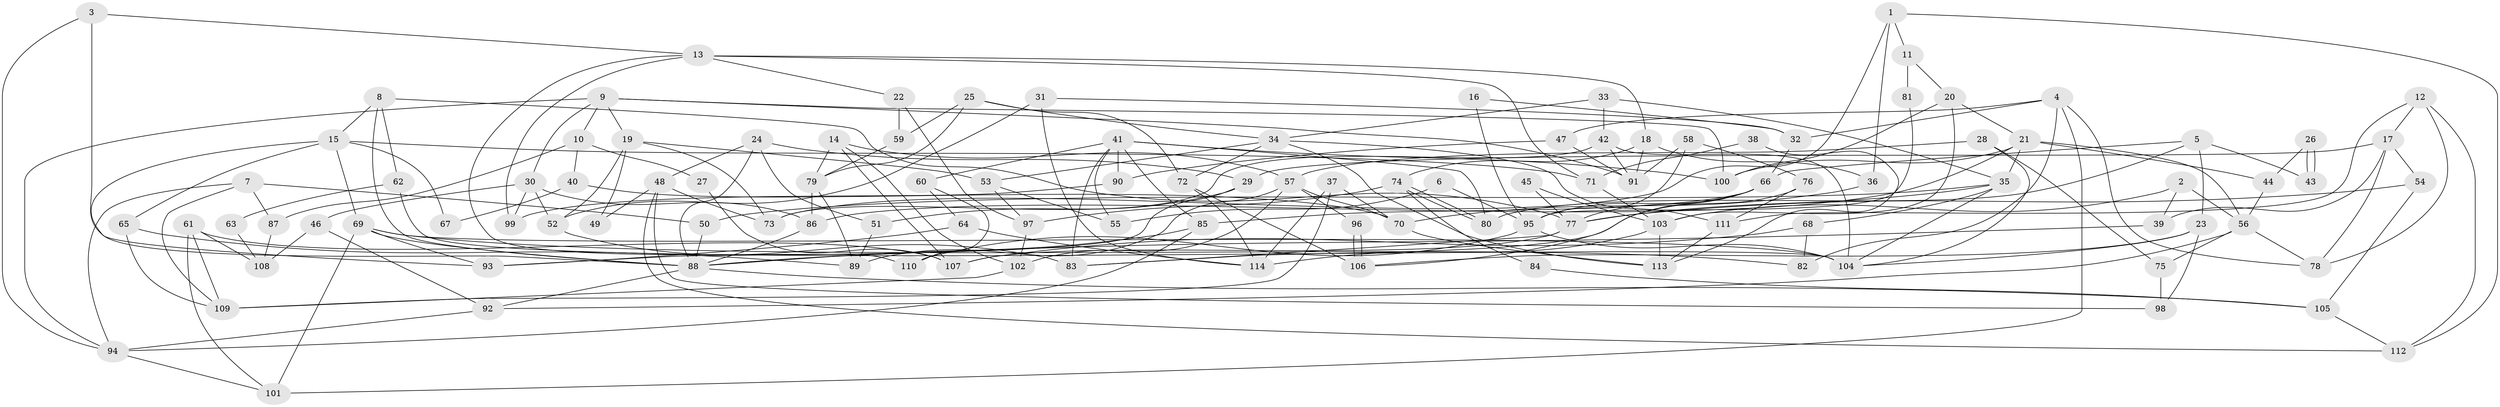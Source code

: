 // coarse degree distribution, {7: 0.14705882352941177, 8: 0.058823529411764705, 12: 0.058823529411764705, 9: 0.08823529411764706, 18: 0.029411764705882353, 3: 0.14705882352941177, 6: 0.14705882352941177, 14: 0.058823529411764705, 2: 0.11764705882352941, 11: 0.029411764705882353, 4: 0.08823529411764706, 10: 0.029411764705882353}
// Generated by graph-tools (version 1.1) at 2025/18/03/04/25 18:18:46]
// undirected, 114 vertices, 228 edges
graph export_dot {
graph [start="1"]
  node [color=gray90,style=filled];
  1;
  2;
  3;
  4;
  5;
  6;
  7;
  8;
  9;
  10;
  11;
  12;
  13;
  14;
  15;
  16;
  17;
  18;
  19;
  20;
  21;
  22;
  23;
  24;
  25;
  26;
  27;
  28;
  29;
  30;
  31;
  32;
  33;
  34;
  35;
  36;
  37;
  38;
  39;
  40;
  41;
  42;
  43;
  44;
  45;
  46;
  47;
  48;
  49;
  50;
  51;
  52;
  53;
  54;
  55;
  56;
  57;
  58;
  59;
  60;
  61;
  62;
  63;
  64;
  65;
  66;
  67;
  68;
  69;
  70;
  71;
  72;
  73;
  74;
  75;
  76;
  77;
  78;
  79;
  80;
  81;
  82;
  83;
  84;
  85;
  86;
  87;
  88;
  89;
  90;
  91;
  92;
  93;
  94;
  95;
  96;
  97;
  98;
  99;
  100;
  101;
  102;
  103;
  104;
  105;
  106;
  107;
  108;
  109;
  110;
  111;
  112;
  113;
  114;
  1 -- 112;
  1 -- 73;
  1 -- 11;
  1 -- 36;
  2 -- 56;
  2 -- 103;
  2 -- 39;
  3 -- 94;
  3 -- 13;
  3 -- 88;
  4 -- 78;
  4 -- 101;
  4 -- 32;
  4 -- 47;
  4 -- 82;
  5 -- 23;
  5 -- 66;
  5 -- 43;
  5 -- 80;
  6 -- 95;
  6 -- 55;
  7 -- 94;
  7 -- 109;
  7 -- 50;
  7 -- 87;
  8 -- 88;
  8 -- 15;
  8 -- 62;
  8 -- 77;
  9 -- 100;
  9 -- 19;
  9 -- 10;
  9 -- 30;
  9 -- 91;
  9 -- 94;
  10 -- 87;
  10 -- 27;
  10 -- 40;
  11 -- 20;
  11 -- 81;
  12 -- 17;
  12 -- 112;
  12 -- 78;
  12 -- 111;
  13 -- 99;
  13 -- 18;
  13 -- 22;
  13 -- 71;
  13 -- 110;
  14 -- 79;
  14 -- 57;
  14 -- 102;
  14 -- 107;
  15 -- 71;
  15 -- 69;
  15 -- 65;
  15 -- 67;
  15 -- 93;
  16 -- 95;
  16 -- 32;
  17 -- 29;
  17 -- 39;
  17 -- 54;
  17 -- 78;
  18 -- 91;
  18 -- 36;
  18 -- 74;
  19 -- 52;
  19 -- 73;
  19 -- 49;
  19 -- 53;
  20 -- 21;
  20 -- 100;
  20 -- 103;
  21 -- 86;
  21 -- 35;
  21 -- 44;
  21 -- 56;
  21 -- 100;
  22 -- 97;
  22 -- 59;
  23 -- 106;
  23 -- 104;
  23 -- 98;
  24 -- 88;
  24 -- 29;
  24 -- 48;
  24 -- 51;
  25 -- 34;
  25 -- 59;
  25 -- 72;
  25 -- 79;
  26 -- 44;
  26 -- 43;
  26 -- 43;
  27 -- 107;
  28 -- 104;
  28 -- 57;
  28 -- 75;
  29 -- 51;
  29 -- 93;
  30 -- 52;
  30 -- 46;
  30 -- 86;
  30 -- 99;
  31 -- 32;
  31 -- 114;
  31 -- 52;
  32 -- 66;
  33 -- 35;
  33 -- 34;
  33 -- 42;
  34 -- 111;
  34 -- 72;
  34 -- 53;
  34 -- 113;
  35 -- 77;
  35 -- 68;
  35 -- 50;
  35 -- 104;
  36 -- 70;
  37 -- 114;
  37 -- 70;
  37 -- 109;
  38 -- 71;
  38 -- 113;
  39 -- 88;
  40 -- 70;
  40 -- 67;
  41 -- 80;
  41 -- 85;
  41 -- 55;
  41 -- 60;
  41 -- 83;
  41 -- 90;
  41 -- 100;
  42 -- 104;
  42 -- 73;
  42 -- 91;
  44 -- 56;
  45 -- 77;
  45 -- 103;
  46 -- 92;
  46 -- 108;
  47 -- 91;
  47 -- 90;
  48 -- 98;
  48 -- 49;
  48 -- 73;
  48 -- 112;
  50 -- 88;
  51 -- 89;
  52 -- 83;
  53 -- 55;
  53 -- 97;
  54 -- 77;
  54 -- 105;
  56 -- 78;
  56 -- 75;
  56 -- 92;
  57 -- 102;
  57 -- 89;
  57 -- 70;
  57 -- 96;
  58 -- 95;
  58 -- 91;
  58 -- 76;
  59 -- 79;
  60 -- 64;
  60 -- 110;
  61 -- 109;
  61 -- 101;
  61 -- 107;
  61 -- 108;
  62 -- 104;
  62 -- 63;
  63 -- 108;
  64 -- 93;
  64 -- 114;
  65 -- 109;
  65 -- 89;
  66 -- 77;
  66 -- 85;
  66 -- 95;
  66 -- 106;
  68 -- 82;
  68 -- 107;
  69 -- 104;
  69 -- 88;
  69 -- 82;
  69 -- 93;
  69 -- 101;
  70 -- 113;
  71 -- 103;
  72 -- 106;
  72 -- 114;
  74 -- 80;
  74 -- 80;
  74 -- 84;
  74 -- 97;
  75 -- 98;
  76 -- 83;
  76 -- 111;
  77 -- 107;
  77 -- 83;
  79 -- 86;
  79 -- 89;
  81 -- 95;
  84 -- 105;
  85 -- 94;
  85 -- 88;
  86 -- 88;
  87 -- 108;
  88 -- 92;
  88 -- 105;
  90 -- 99;
  92 -- 94;
  94 -- 101;
  95 -- 110;
  95 -- 104;
  96 -- 106;
  96 -- 106;
  97 -- 102;
  102 -- 109;
  103 -- 113;
  103 -- 114;
  105 -- 112;
  111 -- 113;
}
